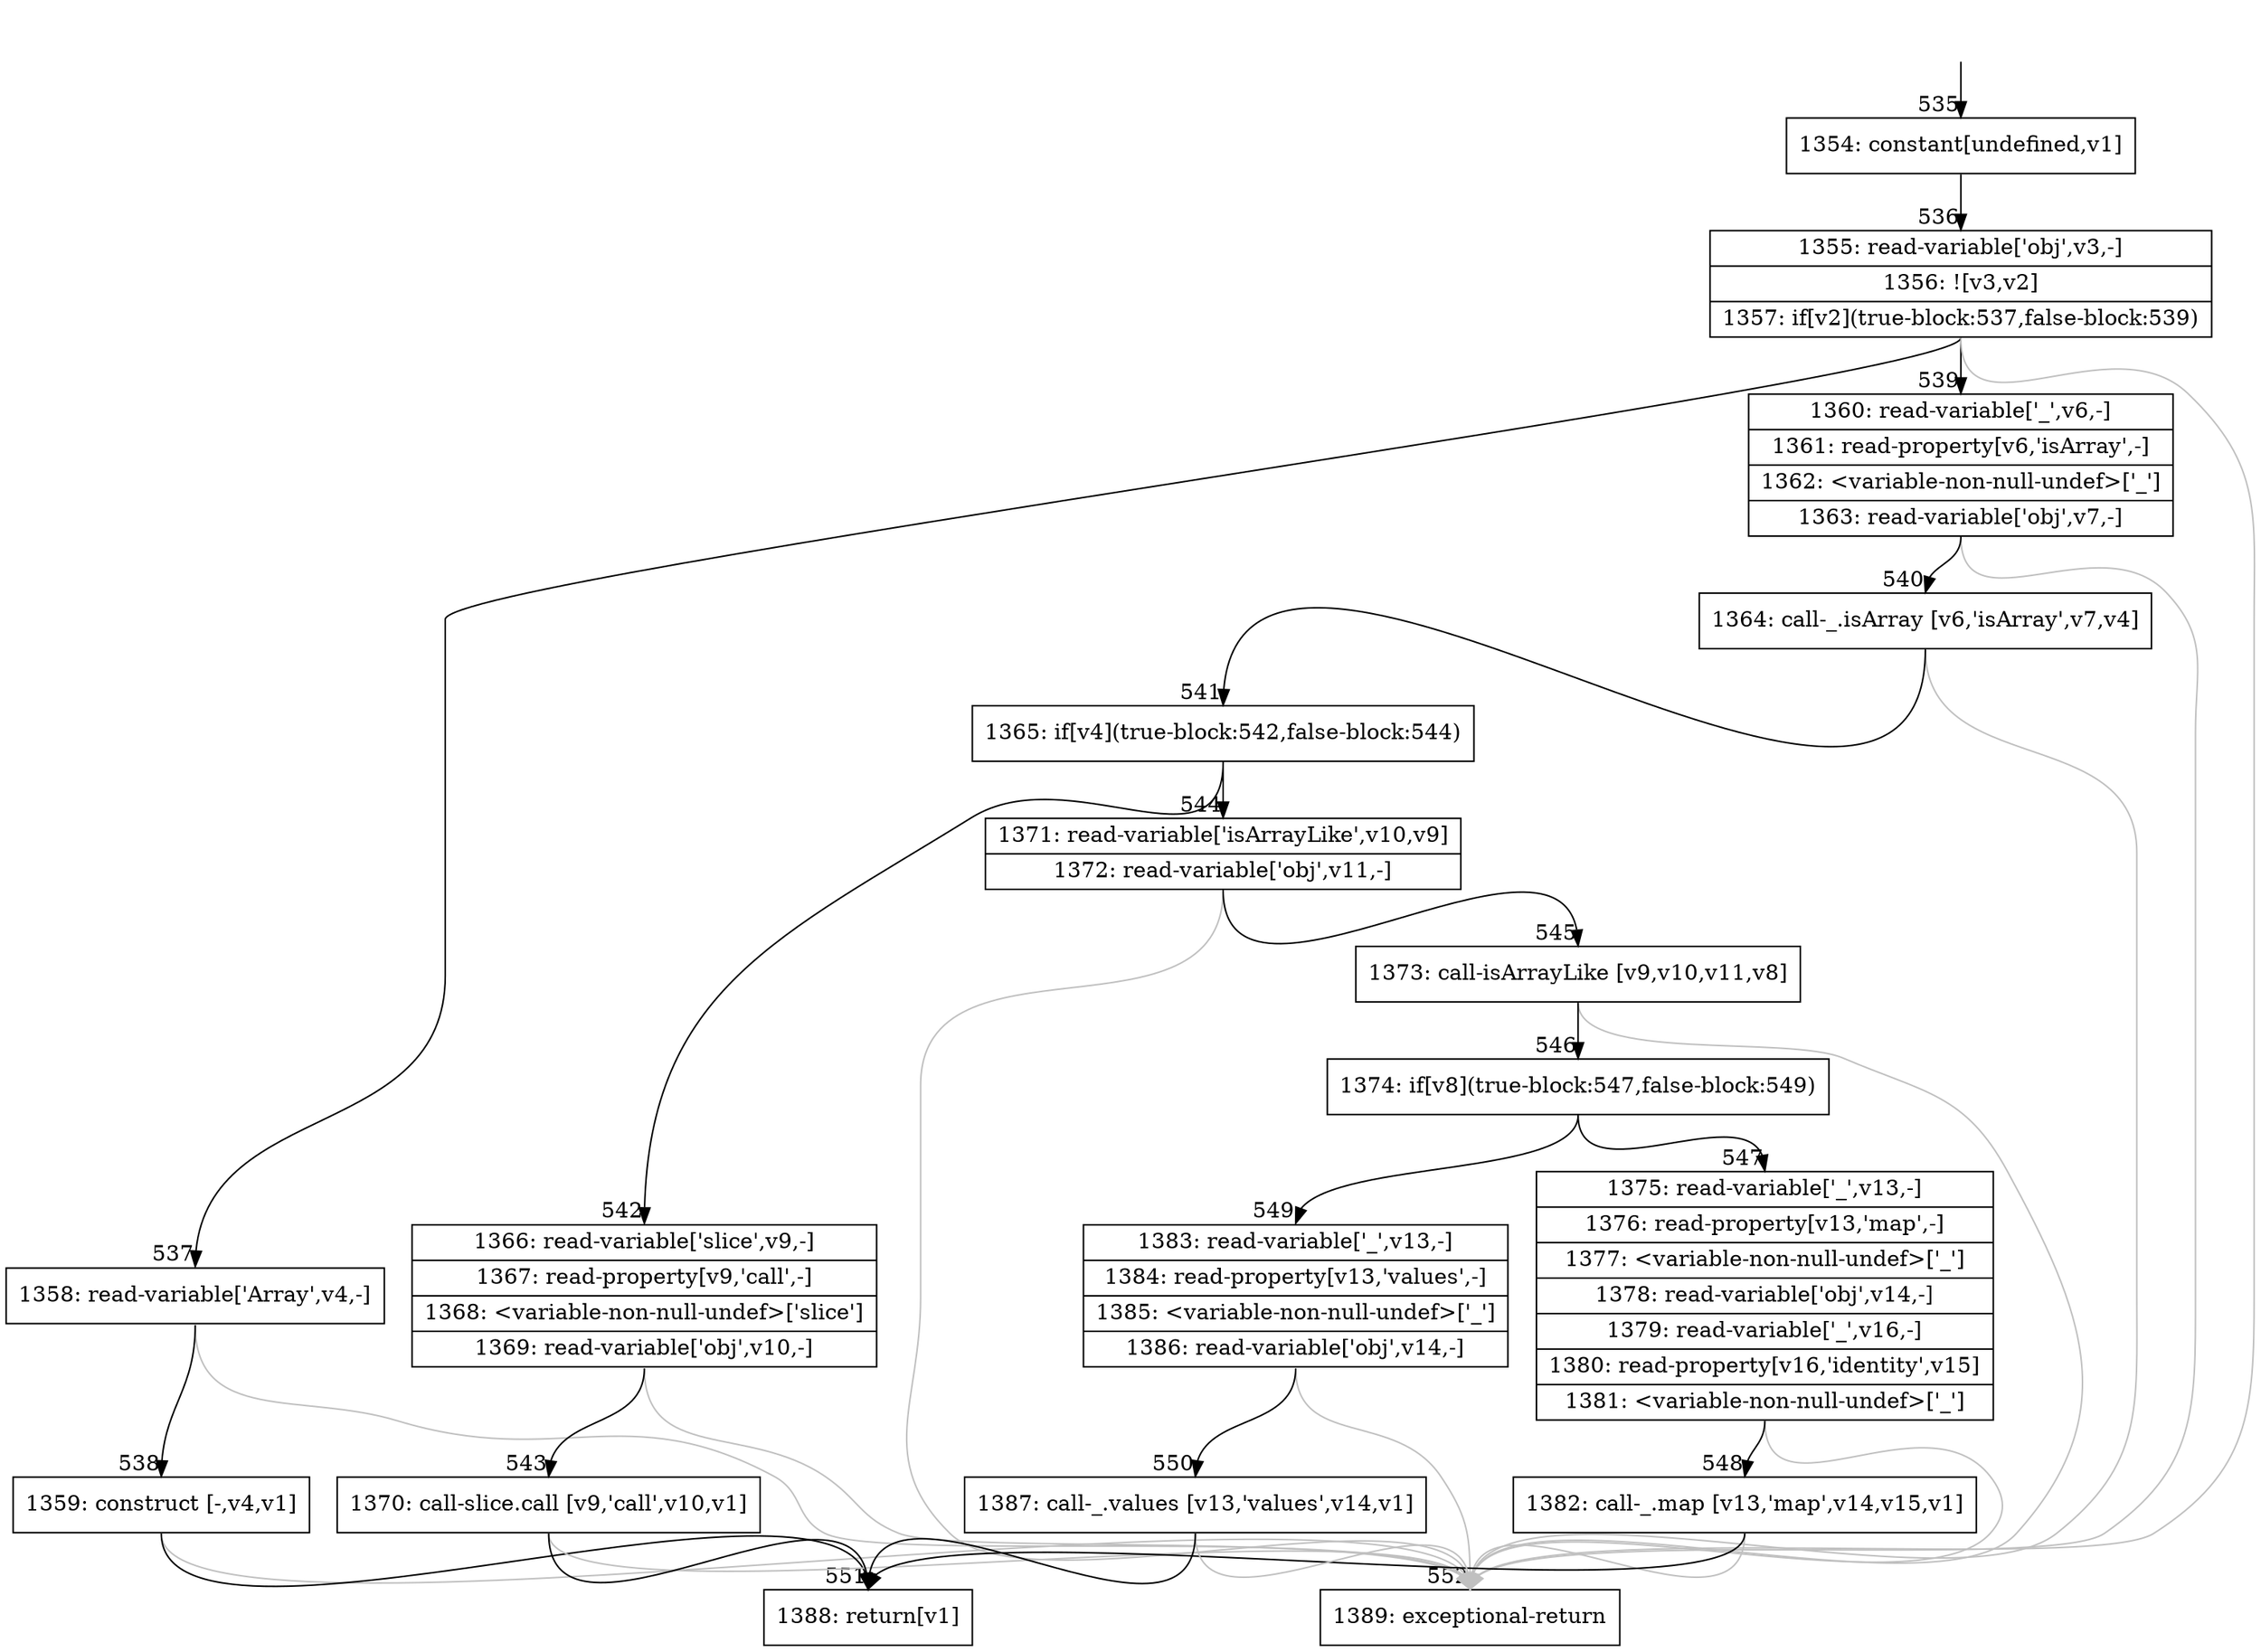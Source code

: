 digraph {
rankdir="TD"
BB_entry50[shape=none,label=""];
BB_entry50 -> BB535 [tailport=s, headport=n, headlabel="    535"]
BB535 [shape=record label="{1354: constant[undefined,v1]}" ] 
BB535 -> BB536 [tailport=s, headport=n, headlabel="      536"]
BB536 [shape=record label="{1355: read-variable['obj',v3,-]|1356: ![v3,v2]|1357: if[v2](true-block:537,false-block:539)}" ] 
BB536 -> BB537 [tailport=s, headport=n, headlabel="      537"]
BB536 -> BB539 [tailport=s, headport=n, headlabel="      539"]
BB536 -> BB552 [tailport=s, headport=n, color=gray, headlabel="      552"]
BB537 [shape=record label="{1358: read-variable['Array',v4,-]}" ] 
BB537 -> BB538 [tailport=s, headport=n, headlabel="      538"]
BB537 -> BB552 [tailport=s, headport=n, color=gray]
BB538 [shape=record label="{1359: construct [-,v4,v1]}" ] 
BB538 -> BB551 [tailport=s, headport=n, headlabel="      551"]
BB538 -> BB552 [tailport=s, headport=n, color=gray]
BB539 [shape=record label="{1360: read-variable['_',v6,-]|1361: read-property[v6,'isArray',-]|1362: \<variable-non-null-undef\>['_']|1363: read-variable['obj',v7,-]}" ] 
BB539 -> BB540 [tailport=s, headport=n, headlabel="      540"]
BB539 -> BB552 [tailport=s, headport=n, color=gray]
BB540 [shape=record label="{1364: call-_.isArray [v6,'isArray',v7,v4]}" ] 
BB540 -> BB541 [tailport=s, headport=n, headlabel="      541"]
BB540 -> BB552 [tailport=s, headport=n, color=gray]
BB541 [shape=record label="{1365: if[v4](true-block:542,false-block:544)}" ] 
BB541 -> BB542 [tailport=s, headport=n, headlabel="      542"]
BB541 -> BB544 [tailport=s, headport=n, headlabel="      544"]
BB542 [shape=record label="{1366: read-variable['slice',v9,-]|1367: read-property[v9,'call',-]|1368: \<variable-non-null-undef\>['slice']|1369: read-variable['obj',v10,-]}" ] 
BB542 -> BB543 [tailport=s, headport=n, headlabel="      543"]
BB542 -> BB552 [tailport=s, headport=n, color=gray]
BB543 [shape=record label="{1370: call-slice.call [v9,'call',v10,v1]}" ] 
BB543 -> BB551 [tailport=s, headport=n]
BB543 -> BB552 [tailport=s, headport=n, color=gray]
BB544 [shape=record label="{1371: read-variable['isArrayLike',v10,v9]|1372: read-variable['obj',v11,-]}" ] 
BB544 -> BB545 [tailport=s, headport=n, headlabel="      545"]
BB544 -> BB552 [tailport=s, headport=n, color=gray]
BB545 [shape=record label="{1373: call-isArrayLike [v9,v10,v11,v8]}" ] 
BB545 -> BB546 [tailport=s, headport=n, headlabel="      546"]
BB545 -> BB552 [tailport=s, headport=n, color=gray]
BB546 [shape=record label="{1374: if[v8](true-block:547,false-block:549)}" ] 
BB546 -> BB547 [tailport=s, headport=n, headlabel="      547"]
BB546 -> BB549 [tailport=s, headport=n, headlabel="      549"]
BB547 [shape=record label="{1375: read-variable['_',v13,-]|1376: read-property[v13,'map',-]|1377: \<variable-non-null-undef\>['_']|1378: read-variable['obj',v14,-]|1379: read-variable['_',v16,-]|1380: read-property[v16,'identity',v15]|1381: \<variable-non-null-undef\>['_']}" ] 
BB547 -> BB548 [tailport=s, headport=n, headlabel="      548"]
BB547 -> BB552 [tailport=s, headport=n, color=gray]
BB548 [shape=record label="{1382: call-_.map [v13,'map',v14,v15,v1]}" ] 
BB548 -> BB551 [tailport=s, headport=n]
BB548 -> BB552 [tailport=s, headport=n, color=gray]
BB549 [shape=record label="{1383: read-variable['_',v13,-]|1384: read-property[v13,'values',-]|1385: \<variable-non-null-undef\>['_']|1386: read-variable['obj',v14,-]}" ] 
BB549 -> BB550 [tailport=s, headport=n, headlabel="      550"]
BB549 -> BB552 [tailport=s, headport=n, color=gray]
BB550 [shape=record label="{1387: call-_.values [v13,'values',v14,v1]}" ] 
BB550 -> BB551 [tailport=s, headport=n]
BB550 -> BB552 [tailport=s, headport=n, color=gray]
BB551 [shape=record label="{1388: return[v1]}" ] 
BB552 [shape=record label="{1389: exceptional-return}" ] 
//#$~ 430
}
